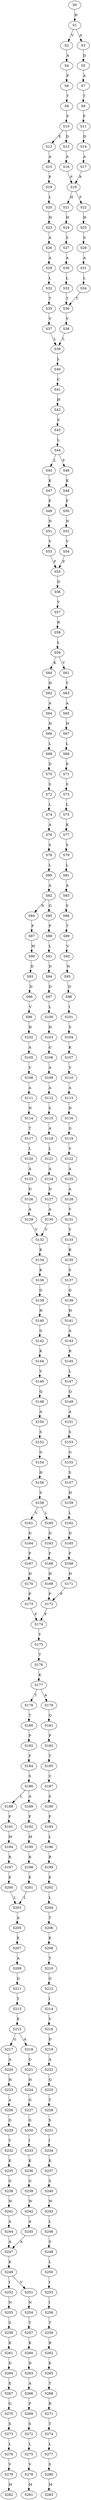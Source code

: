 strict digraph  {
	S0 -> S1 [ label = H ];
	S1 -> S2 [ label = V ];
	S1 -> S3 [ label = A ];
	S2 -> S4 [ label = A ];
	S3 -> S5 [ label = D ];
	S4 -> S6 [ label = P ];
	S5 -> S7 [ label = A ];
	S6 -> S8 [ label = T ];
	S7 -> S9 [ label = T ];
	S8 -> S10 [ label = F ];
	S9 -> S11 [ label = F ];
	S10 -> S12 [ label = E ];
	S10 -> S13 [ label = D ];
	S11 -> S14 [ label = D ];
	S12 -> S15 [ label = A ];
	S13 -> S16 [ label = A ];
	S14 -> S17 [ label = A ];
	S15 -> S18 [ label = P ];
	S16 -> S19 [ label = P ];
	S17 -> S19 [ label = P ];
	S18 -> S20 [ label = L ];
	S19 -> S21 [ label = H ];
	S19 -> S22 [ label = F ];
	S20 -> S23 [ label = H ];
	S21 -> S24 [ label = H ];
	S22 -> S25 [ label = H ];
	S23 -> S26 [ label = A ];
	S24 -> S27 [ label = S ];
	S25 -> S28 [ label = S ];
	S26 -> S29 [ label = A ];
	S27 -> S30 [ label = A ];
	S28 -> S31 [ label = A ];
	S29 -> S32 [ label = L ];
	S30 -> S33 [ label = L ];
	S31 -> S34 [ label = L ];
	S32 -> S35 [ label = T ];
	S33 -> S36 [ label = T ];
	S34 -> S36 [ label = T ];
	S35 -> S37 [ label = V ];
	S36 -> S38 [ label = V ];
	S37 -> S39 [ label = L ];
	S38 -> S39 [ label = L ];
	S39 -> S40 [ label = L ];
	S40 -> S41 [ label = C ];
	S41 -> S42 [ label = H ];
	S42 -> S43 [ label = S ];
	S43 -> S44 [ label = L ];
	S44 -> S45 [ label = L ];
	S44 -> S46 [ label = F ];
	S45 -> S47 [ label = K ];
	S46 -> S48 [ label = K ];
	S47 -> S49 [ label = F ];
	S48 -> S50 [ label = F ];
	S49 -> S51 [ label = N ];
	S50 -> S52 [ label = N ];
	S51 -> S53 [ label = V ];
	S52 -> S54 [ label = V ];
	S53 -> S55 [ label = P ];
	S54 -> S55 [ label = P ];
	S55 -> S56 [ label = D ];
	S56 -> S57 [ label = V ];
	S57 -> S58 [ label = R ];
	S58 -> S59 [ label = L ];
	S59 -> S60 [ label = K ];
	S59 -> S61 [ label = V ];
	S60 -> S62 [ label = H ];
	S61 -> S63 [ label = Y ];
	S62 -> S64 [ label = A ];
	S63 -> S65 [ label = A ];
	S64 -> S66 [ label = H ];
	S65 -> S67 [ label = H ];
	S66 -> S68 [ label = L ];
	S67 -> S69 [ label = L ];
	S68 -> S70 [ label = D ];
	S69 -> S71 [ label = E ];
	S70 -> S72 [ label = S ];
	S71 -> S73 [ label = S ];
	S72 -> S74 [ label = L ];
	S73 -> S75 [ label = L ];
	S74 -> S76 [ label = A ];
	S75 -> S77 [ label = K ];
	S76 -> S78 [ label = S ];
	S77 -> S79 [ label = S ];
	S78 -> S80 [ label = L ];
	S79 -> S81 [ label = L ];
	S80 -> S82 [ label = A ];
	S81 -> S83 [ label = A ];
	S82 -> S84 [ label = N ];
	S82 -> S85 [ label = G ];
	S83 -> S86 [ label = S ];
	S84 -> S87 [ label = P ];
	S85 -> S88 [ label = P ];
	S86 -> S89 [ label = T ];
	S87 -> S90 [ label = M ];
	S88 -> S91 [ label = L ];
	S89 -> S92 [ label = V ];
	S90 -> S93 [ label = D ];
	S91 -> S94 [ label = D ];
	S92 -> S95 [ label = N ];
	S93 -> S96 [ label = D ];
	S94 -> S97 [ label = D ];
	S95 -> S98 [ label = D ];
	S96 -> S99 [ label = V ];
	S97 -> S100 [ label = L ];
	S98 -> S101 [ label = I ];
	S99 -> S102 [ label = H ];
	S100 -> S103 [ label = H ];
	S101 -> S104 [ label = S ];
	S102 -> S105 [ label = A ];
	S103 -> S106 [ label = G ];
	S104 -> S107 [ label = K ];
	S105 -> S108 [ label = V ];
	S106 -> S109 [ label = A ];
	S107 -> S110 [ label = V ];
	S108 -> S111 [ label = A ];
	S109 -> S112 [ label = A ];
	S110 -> S113 [ label = A ];
	S111 -> S114 [ label = N ];
	S112 -> S115 [ label = S ];
	S113 -> S116 [ label = D ];
	S114 -> S117 [ label = T ];
	S115 -> S118 [ label = A ];
	S116 -> S119 [ label = G ];
	S117 -> S120 [ label = L ];
	S118 -> S121 [ label = L ];
	S119 -> S122 [ label = V ];
	S120 -> S123 [ label = A ];
	S121 -> S124 [ label = A ];
	S122 -> S125 [ label = A ];
	S123 -> S126 [ label = D ];
	S124 -> S127 [ label = D ];
	S125 -> S128 [ label = A ];
	S126 -> S129 [ label = A ];
	S127 -> S130 [ label = A ];
	S128 -> S131 [ label = V ];
	S129 -> S132 [ label = V ];
	S130 -> S132 [ label = V ];
	S131 -> S133 [ label = V ];
	S132 -> S134 [ label = K ];
	S133 -> S135 [ label = K ];
	S134 -> S136 [ label = K ];
	S135 -> S137 [ label = S ];
	S136 -> S138 [ label = G ];
	S137 -> S139 [ label = G ];
	S138 -> S140 [ label = H ];
	S139 -> S141 [ label = H ];
	S140 -> S142 [ label = G ];
	S141 -> S143 [ label = A ];
	S142 -> S144 [ label = K ];
	S143 -> S145 [ label = R ];
	S144 -> S146 [ label = V ];
	S145 -> S147 [ label = L ];
	S146 -> S148 [ label = Q ];
	S147 -> S149 [ label = Q ];
	S148 -> S150 [ label = A ];
	S149 -> S151 [ label = A ];
	S150 -> S152 [ label = S ];
	S151 -> S153 [ label = S ];
	S152 -> S154 [ label = G ];
	S153 -> S155 [ label = G ];
	S154 -> S156 [ label = H ];
	S155 -> S157 [ label = S ];
	S156 -> S158 [ label = S ];
	S157 -> S159 [ label = H ];
	S158 -> S160 [ label = L ];
	S158 -> S161 [ label = V ];
	S159 -> S162 [ label = L ];
	S160 -> S163 [ label = D ];
	S161 -> S164 [ label = D ];
	S162 -> S165 [ label = D ];
	S163 -> S166 [ label = F ];
	S164 -> S167 [ label = F ];
	S165 -> S168 [ label = F ];
	S166 -> S169 [ label = H ];
	S167 -> S170 [ label = H ];
	S168 -> S171 [ label = H ];
	S169 -> S172 [ label = P ];
	S170 -> S173 [ label = P ];
	S171 -> S172 [ label = P ];
	S172 -> S174 [ label = F ];
	S173 -> S174 [ label = F ];
	S174 -> S175 [ label = Y ];
	S175 -> S176 [ label = T ];
	S176 -> S177 [ label = K ];
	S177 -> S178 [ label = T ];
	S177 -> S179 [ label = A ];
	S178 -> S180 [ label = T ];
	S179 -> S181 [ label = Q ];
	S180 -> S182 [ label = P ];
	S181 -> S183 [ label = P ];
	S182 -> S184 [ label = F ];
	S183 -> S185 [ label = Y ];
	S184 -> S186 [ label = S ];
	S185 -> S187 [ label = C ];
	S186 -> S188 [ label = L ];
	S186 -> S189 [ label = A ];
	S187 -> S190 [ label = S ];
	S188 -> S191 [ label = F ];
	S189 -> S192 [ label = F ];
	S190 -> S193 [ label = F ];
	S191 -> S194 [ label = M ];
	S192 -> S195 [ label = M ];
	S193 -> S196 [ label = L ];
	S194 -> S197 [ label = R ];
	S195 -> S198 [ label = R ];
	S196 -> S199 [ label = R ];
	S197 -> S200 [ label = E ];
	S198 -> S201 [ label = E ];
	S199 -> S202 [ label = E ];
	S200 -> S203 [ label = L ];
	S201 -> S203 [ label = L ];
	S202 -> S204 [ label = L ];
	S203 -> S205 [ label = A ];
	S204 -> S206 [ label = T ];
	S205 -> S207 [ label = E ];
	S206 -> S208 [ label = E ];
	S207 -> S209 [ label = A ];
	S208 -> S210 [ label = T ];
	S209 -> S211 [ label = G ];
	S210 -> S212 [ label = G ];
	S211 -> S213 [ label = Y ];
	S212 -> S214 [ label = I ];
	S213 -> S215 [ label = E ];
	S214 -> S216 [ label = V ];
	S215 -> S217 [ label = G ];
	S215 -> S218 [ label = A ];
	S216 -> S219 [ label = D ];
	S217 -> S220 [ label = A ];
	S218 -> S221 [ label = G ];
	S219 -> S222 [ label = A ];
	S220 -> S223 [ label = H ];
	S221 -> S224 [ label = H ];
	S222 -> S225 [ label = Q ];
	S223 -> S226 [ label = A ];
	S224 -> S227 [ label = G ];
	S225 -> S228 [ label = T ];
	S226 -> S229 [ label = G ];
	S227 -> S230 [ label = G ];
	S228 -> S231 [ label = S ];
	S229 -> S232 [ label = V ];
	S230 -> S233 [ label = I ];
	S231 -> S234 [ label = I ];
	S232 -> S235 [ label = K ];
	S233 -> S236 [ label = K ];
	S234 -> S237 [ label = K ];
	S235 -> S238 [ label = G ];
	S236 -> S239 [ label = G ];
	S237 -> S240 [ label = S ];
	S238 -> S241 [ label = W ];
	S239 -> S242 [ label = W ];
	S240 -> S243 [ label = W ];
	S241 -> S244 [ label = A ];
	S242 -> S245 [ label = A ];
	S243 -> S246 [ label = L ];
	S244 -> S247 [ label = A ];
	S245 -> S247 [ label = A ];
	S246 -> S248 [ label = S ];
	S247 -> S249 [ label = K ];
	S248 -> S250 [ label = L ];
	S249 -> S251 [ label = V ];
	S249 -> S252 [ label = I ];
	S250 -> S253 [ label = I ];
	S251 -> S254 [ label = N ];
	S252 -> S255 [ label = N ];
	S253 -> S256 [ label = I ];
	S254 -> S257 [ label = T ];
	S255 -> S258 [ label = S ];
	S256 -> S259 [ label = T ];
	S257 -> S260 [ label = K ];
	S258 -> S261 [ label = K ];
	S259 -> S262 [ label = R ];
	S260 -> S263 [ label = D ];
	S261 -> S264 [ label = D ];
	S262 -> S265 [ label = E ];
	S263 -> S266 [ label = A ];
	S264 -> S267 [ label = E ];
	S265 -> S268 [ label = T ];
	S266 -> S269 [ label = P ];
	S267 -> S270 [ label = G ];
	S268 -> S271 [ label = R ];
	S269 -> S272 [ label = S ];
	S270 -> S273 [ label = S ];
	S271 -> S274 [ label = T ];
	S272 -> S275 [ label = L ];
	S273 -> S276 [ label = L ];
	S274 -> S277 [ label = L ];
	S275 -> S278 [ label = V ];
	S276 -> S279 [ label = V ];
	S277 -> S280 [ label = S ];
	S278 -> S281 [ label = M ];
	S279 -> S282 [ label = M ];
	S280 -> S283 [ label = M ];
}
